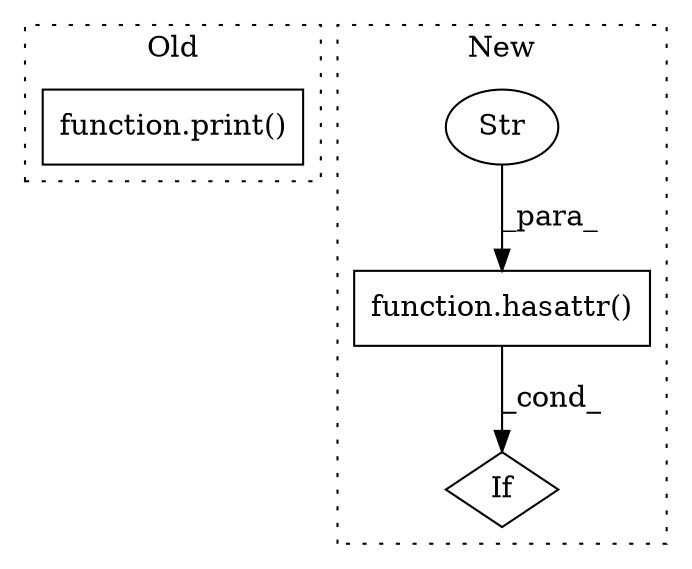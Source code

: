 digraph G {
subgraph cluster0 {
1 [label="function.print()" a="75" s="4027,4078" l="6,1" shape="box"];
label = "Old";
style="dotted";
}
subgraph cluster1 {
2 [label="function.hasattr()" a="75" s="2902,2935" l="8,1" shape="box"];
3 [label="Str" a="66" s="2917" l="18" shape="ellipse"];
4 [label="If" a="96" s="2899" l="3" shape="diamond"];
label = "New";
style="dotted";
}
2 -> 4 [label="_cond_"];
3 -> 2 [label="_para_"];
}